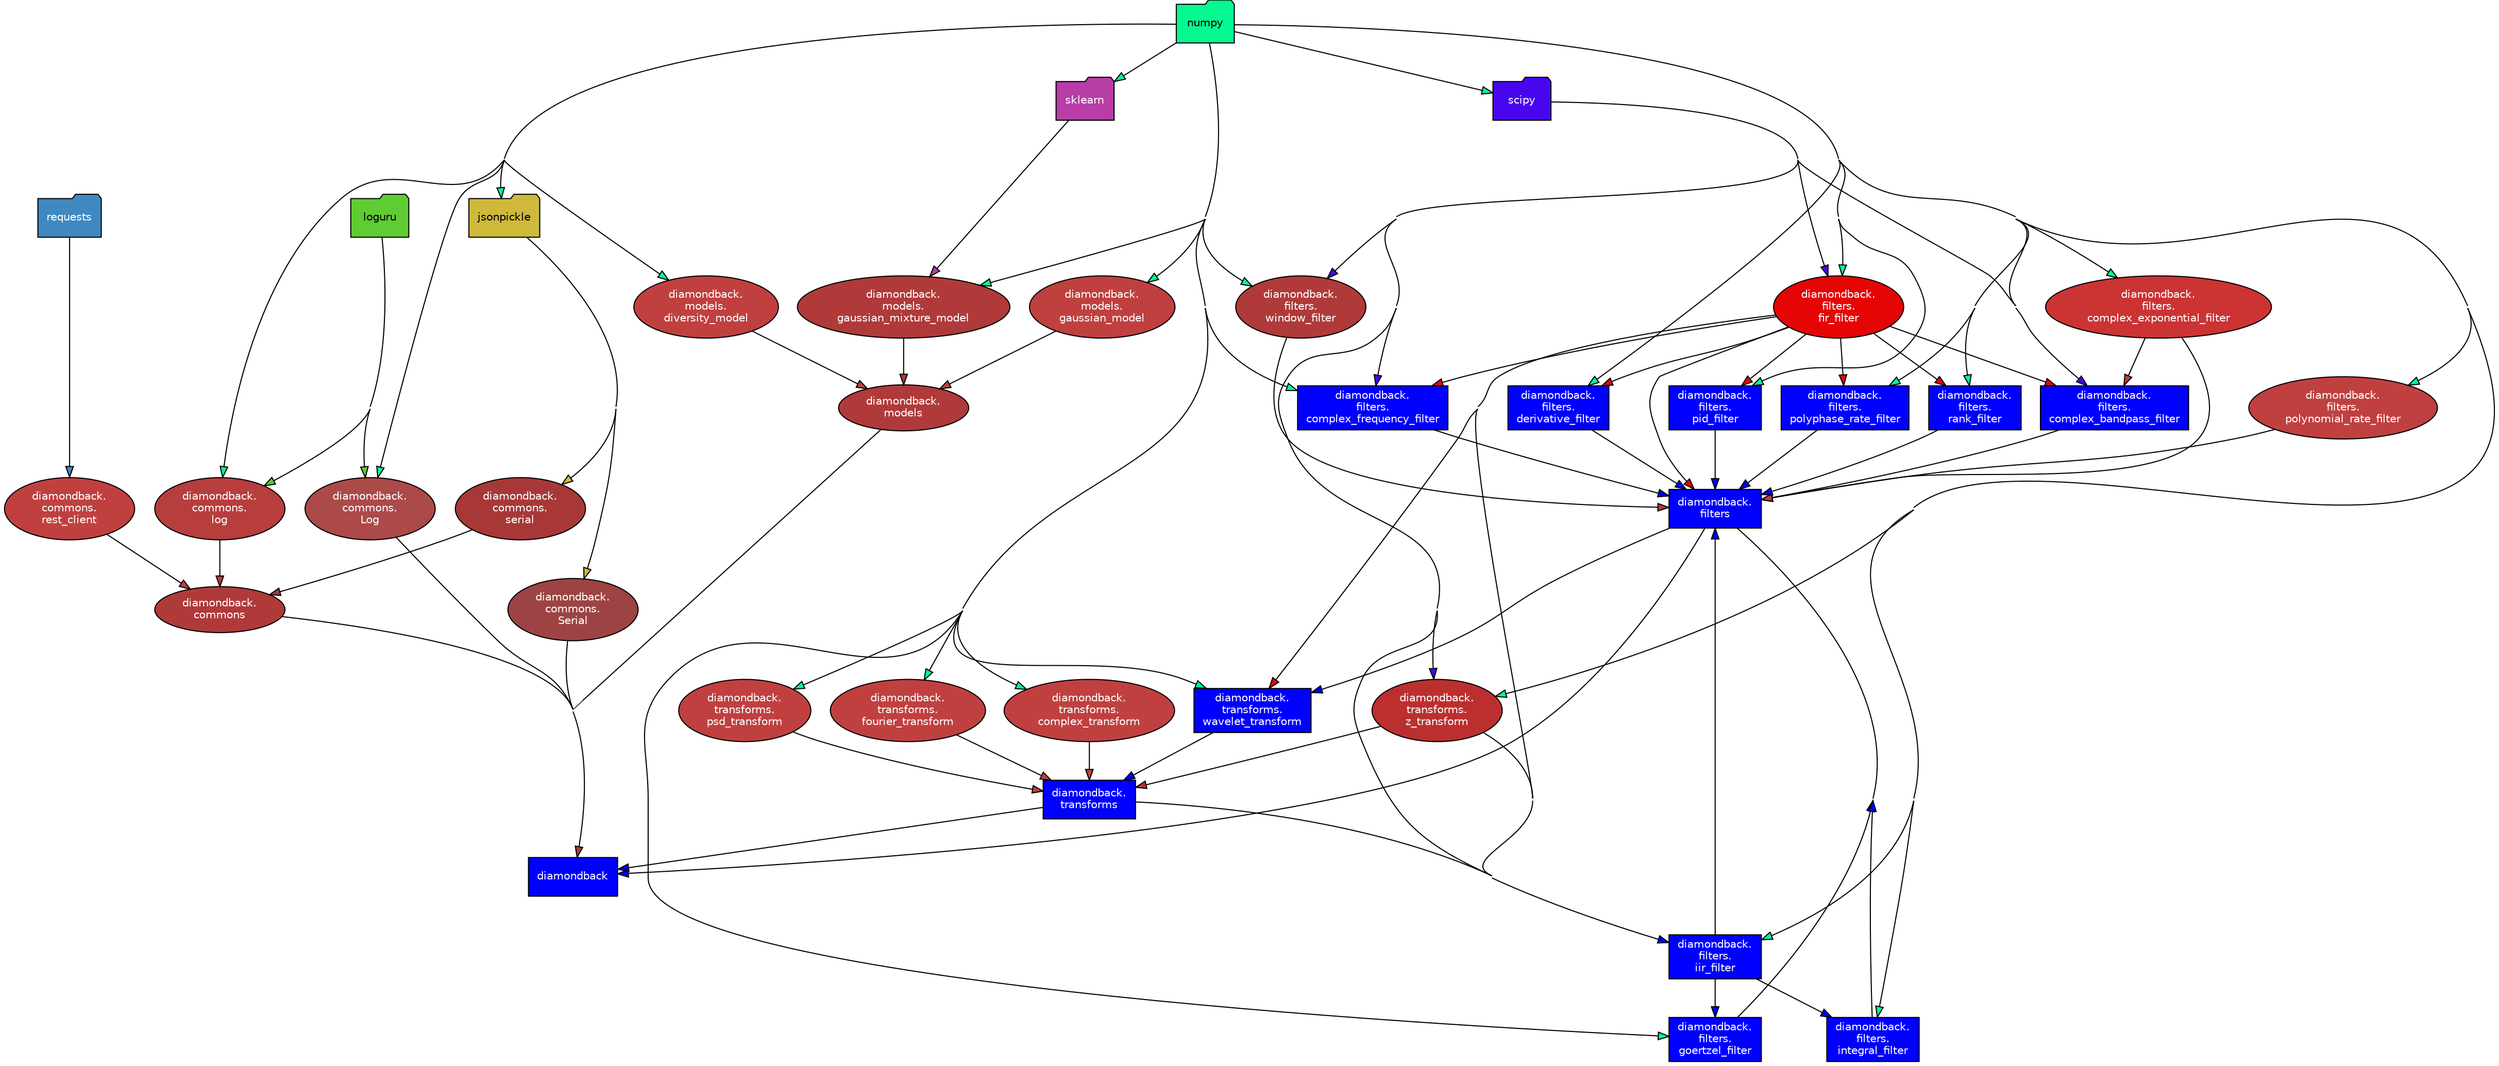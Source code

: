 
digraph G {
    concentrate = true;

    rankdir = TB;
    node [style=filled,fillcolor="#ffffff",fontcolor="#000000",fontname=Helvetica,fontsize=10];

    diamondback [fillcolor="blue",fontcolor="white",shape="box"];
    diamondback_commons [fillcolor="#b03a3a",fontcolor="#ffffff",label="diamondback\.\ncommons"];
    diamondback_commons_Log [fillcolor="#ac4949",fontcolor="#ffffff",label="diamondback\.\ncommons\.\nLog"];
    diamondback_commons_log [fillcolor="#b83d3d",fontcolor="#ffffff",label="diamondback\.\ncommons\.\nlog"];
    diamondback_commons_rest_client [fillcolor="#c04040",fontcolor="#ffffff",label="diamondback\.\ncommons\.\nrest_client"];
    diamondback_commons_Serial [fillcolor="#9d4343",fontcolor="#ffffff",label="diamondback\.\ncommons\.\nSerial"];
    diamondback_commons_serial [fillcolor="#a83838",fontcolor="#ffffff",label="diamondback\.\ncommons\.\nserial"];
    diamondback_filters [fillcolor="blue",fontcolor="white",label="diamondback\.\nfilters",shape="box"];
    diamondback_filters_complex_bandpass_filter [fillcolor="blue",fontcolor="white",label="diamondback\.\nfilters\.\ncomplex_bandpass_filter",shape="box"];
    diamondback_filters_complex_exponential_filter [fillcolor="#cc3333",fontcolor="#ffffff",label="diamondback\.\nfilters\.\ncomplex_exponential_filter"];
    diamondback_filters_complex_frequency_filter [fillcolor="blue",fontcolor="white",label="diamondback\.\nfilters\.\ncomplex_frequency_filter",shape="box"];
    diamondback_filters_derivative_filter [fillcolor="blue",fontcolor="white",label="diamondback\.\nfilters\.\nderivative_filter",shape="box"];
    diamondback_filters_fir_filter [fillcolor="#e50505",fontcolor="#ffffff",label="diamondback\.\nfilters\.\nfir_filter"];
    diamondback_filters_goertzel_filter [fillcolor="blue",fontcolor="white",label="diamondback\.\nfilters\.\ngoertzel_filter",shape="box"];
    diamondback_filters_iir_filter [fillcolor="blue",fontcolor="white",label="diamondback\.\nfilters\.\niir_filter",shape="box"];
    diamondback_filters_integral_filter [fillcolor="blue",fontcolor="white",label="diamondback\.\nfilters\.\nintegral_filter",shape="box"];
    diamondback_filters_pid_filter [fillcolor="blue",fontcolor="white",label="diamondback\.\nfilters\.\npid_filter",shape="box"];
    diamondback_filters_polynomial_rate_filter [fillcolor="#c04040",fontcolor="#ffffff",label="diamondback\.\nfilters\.\npolynomial_rate_filter"];
    diamondback_filters_polyphase_rate_filter [fillcolor="blue",fontcolor="white",label="diamondback\.\nfilters\.\npolyphase_rate_filter",shape="box"];
    diamondback_filters_rank_filter [fillcolor="blue",fontcolor="white",label="diamondback\.\nfilters\.\nrank_filter",shape="box"];
    diamondback_filters_window_filter [fillcolor="#b03a3a",fontcolor="#ffffff",label="diamondback\.\nfilters\.\nwindow_filter"];
    diamondback_models [fillcolor="#b03a3a",fontcolor="#ffffff",label="diamondback\.\nmodels"];
    diamondback_models_diversity_model [fillcolor="#c04040",fontcolor="#ffffff",label="diamondback\.\nmodels\.\ndiversity_model"];
    diamondback_models_gaussian_mixture_model [fillcolor="#b03a3a",fontcolor="#ffffff",label="diamondback\.\nmodels\.\ngaussian_mixture_model"];
    diamondback_models_gaussian_model [fillcolor="#c04040",fontcolor="#ffffff",label="diamondback\.\nmodels\.\ngaussian_model"];
    diamondback_transforms [fillcolor="blue",fontcolor="white",label="diamondback\.\ntransforms",shape="box"];
    diamondback_transforms_complex_transform [fillcolor="#c04040",fontcolor="#ffffff",label="diamondback\.\ntransforms\.\ncomplex_transform"];
    diamondback_transforms_fourier_transform [fillcolor="#c04040",fontcolor="#ffffff",label="diamondback\.\ntransforms\.\nfourier_transform"];
    diamondback_transforms_psd_transform [fillcolor="#c04040",fontcolor="#ffffff",label="diamondback\.\ntransforms\.\npsd_transform"];
    diamondback_transforms_wavelet_transform [fillcolor="blue",fontcolor="white",label="diamondback\.\ntransforms\.\nwavelet_transform",shape="box"];
    diamondback_transforms_z_transform [fillcolor="#bc2f2f",fontcolor="#ffffff",label="diamondback\.\ntransforms\.\nz_transform"];
    jsonpickle [fillcolor="#ceb93b",shape="folder"];
    loguru [fillcolor="#5fcc33",shape="folder"];
    numpy [fillcolor="#06f991",shape="folder"];
    requests [fillcolor="#4089c0",fontcolor="#ffffff",shape="folder"];
    scipy [fillcolor="#4806ef",fontcolor="#ffffff",shape="folder"];
    sklearn [fillcolor="#b83da6",fontcolor="#ffffff",shape="folder"];
    diamondback_commons -> diamondback [fillcolor="#b03a3a"];
    diamondback_commons_Log -> diamondback [fillcolor="#ac4949",minlen="2"];
    diamondback_commons_log -> diamondback_commons [fillcolor="#b83d3d",weight="2"];
    diamondback_commons_rest_client -> diamondback_commons [fillcolor="#c04040",weight="2"];
    diamondback_commons_Serial -> diamondback [fillcolor="#9d4343",minlen="2"];
    diamondback_commons_serial -> diamondback_commons [fillcolor="#a83838",weight="2"];
    diamondback_filters -> diamondback [fillcolor="blue"];
    diamondback_filters -> diamondback_transforms_wavelet_transform [fillcolor="blue",minlen="2"];
    diamondback_filters_complex_bandpass_filter -> diamondback_filters [fillcolor="blue",weight="2"];
    diamondback_filters_complex_exponential_filter -> diamondback_filters [fillcolor="#cc3333",weight="2"];
    diamondback_filters_complex_exponential_filter -> diamondback_filters_complex_bandpass_filter [fillcolor="#cc3333",weight="2"];
    diamondback_filters_complex_frequency_filter -> diamondback_filters [fillcolor="blue",weight="2"];
    diamondback_filters_derivative_filter -> diamondback_filters [fillcolor="blue",weight="2"];
    diamondback_filters_fir_filter -> diamondback_filters [fillcolor="#e50505",weight="2"];
    diamondback_filters_fir_filter -> diamondback_filters_complex_bandpass_filter [fillcolor="#e50505",weight="2"];
    diamondback_filters_fir_filter -> diamondback_filters_complex_frequency_filter [fillcolor="#e50505",weight="2"];
    diamondback_filters_fir_filter -> diamondback_filters_derivative_filter [fillcolor="#e50505",weight="2"];
    diamondback_filters_fir_filter -> diamondback_filters_iir_filter [fillcolor="#e50505",weight="2"];
    diamondback_filters_fir_filter -> diamondback_filters_pid_filter [fillcolor="#e50505",weight="2"];
    diamondback_filters_fir_filter -> diamondback_filters_polyphase_rate_filter [fillcolor="#e50505",weight="2"];
    diamondback_filters_fir_filter -> diamondback_filters_rank_filter [fillcolor="#e50505",weight="2"];
    diamondback_filters_fir_filter -> diamondback_transforms_wavelet_transform [fillcolor="#e50505",minlen="2"];
    diamondback_filters_goertzel_filter -> diamondback_filters [fillcolor="blue",weight="2"];
    diamondback_filters_iir_filter -> diamondback_filters [fillcolor="blue",weight="2"];
    diamondback_filters_iir_filter -> diamondback_filters_goertzel_filter [fillcolor="blue",weight="2"];
    diamondback_filters_iir_filter -> diamondback_filters_integral_filter [fillcolor="blue",weight="2"];
    diamondback_filters_integral_filter -> diamondback_filters [fillcolor="blue",weight="2"];
    diamondback_filters_pid_filter -> diamondback_filters [fillcolor="blue",weight="2"];
    diamondback_filters_polynomial_rate_filter -> diamondback_filters [fillcolor="#c04040",weight="2"];
    diamondback_filters_polyphase_rate_filter -> diamondback_filters [fillcolor="blue",weight="2"];
    diamondback_filters_rank_filter -> diamondback_filters [fillcolor="blue",weight="2"];
    diamondback_filters_window_filter -> diamondback_filters [fillcolor="#b03a3a",weight="2"];
    diamondback_models -> diamondback [fillcolor="#b03a3a"];
    diamondback_models_diversity_model -> diamondback_models [fillcolor="#c04040",weight="2"];
    diamondback_models_gaussian_mixture_model -> diamondback_models [fillcolor="#b03a3a",weight="2"];
    diamondback_models_gaussian_model -> diamondback_models [fillcolor="#c04040",weight="2"];
    diamondback_transforms -> diamondback [fillcolor="blue"];
    diamondback_transforms -> diamondback_filters_iir_filter [fillcolor="blue",minlen="2"];
    diamondback_transforms_complex_transform -> diamondback_transforms [fillcolor="#c04040",weight="2"];
    diamondback_transforms_fourier_transform -> diamondback_transforms [fillcolor="#c04040",weight="2"];
    diamondback_transforms_psd_transform -> diamondback_transforms [fillcolor="#c04040",weight="2"];
    diamondback_transforms_wavelet_transform -> diamondback_transforms [fillcolor="blue",weight="2"];
    diamondback_transforms_z_transform -> diamondback_filters_iir_filter [fillcolor="#bc2f2f",minlen="2"];
    diamondback_transforms_z_transform -> diamondback_transforms [fillcolor="#bc2f2f",weight="2"];
    jsonpickle -> diamondback_commons_Serial [fillcolor="#ceb93b",minlen="3"];
    jsonpickle -> diamondback_commons_serial [fillcolor="#ceb93b",minlen="3"];
    loguru -> diamondback_commons_Log [fillcolor="#5fcc33",minlen="3"];
    loguru -> diamondback_commons_log [fillcolor="#5fcc33",minlen="3"];
    numpy -> diamondback_commons_Log [fillcolor="#06f991",minlen="3"];
    numpy -> diamondback_commons_log [fillcolor="#06f991",minlen="3"];
    numpy -> diamondback_filters_complex_bandpass_filter [fillcolor="#06f991",minlen="3"];
    numpy -> diamondback_filters_complex_exponential_filter [fillcolor="#06f991",minlen="3"];
    numpy -> diamondback_filters_complex_frequency_filter [fillcolor="#06f991",minlen="3"];
    numpy -> diamondback_filters_derivative_filter [fillcolor="#06f991",minlen="3"];
    numpy -> diamondback_filters_fir_filter [fillcolor="#06f991",minlen="3"];
    numpy -> diamondback_filters_goertzel_filter [fillcolor="#06f991",minlen="3"];
    numpy -> diamondback_filters_iir_filter [fillcolor="#06f991",minlen="3"];
    numpy -> diamondback_filters_integral_filter [fillcolor="#06f991",minlen="3"];
    numpy -> diamondback_filters_pid_filter [fillcolor="#06f991",minlen="3"];
    numpy -> diamondback_filters_polynomial_rate_filter [fillcolor="#06f991",minlen="3"];
    numpy -> diamondback_filters_polyphase_rate_filter [fillcolor="#06f991",minlen="3"];
    numpy -> diamondback_filters_rank_filter [fillcolor="#06f991",minlen="3"];
    numpy -> diamondback_filters_window_filter [fillcolor="#06f991",minlen="3"];
    numpy -> diamondback_models_diversity_model [fillcolor="#06f991",minlen="3"];
    numpy -> diamondback_models_gaussian_mixture_model [fillcolor="#06f991",minlen="3"];
    numpy -> diamondback_models_gaussian_model [fillcolor="#06f991",minlen="3"];
    numpy -> diamondback_transforms_complex_transform [fillcolor="#06f991",minlen="3"];
    numpy -> diamondback_transforms_fourier_transform [fillcolor="#06f991",minlen="3"];
    numpy -> diamondback_transforms_psd_transform [fillcolor="#06f991",minlen="3"];
    numpy -> diamondback_transforms_wavelet_transform [fillcolor="#06f991",minlen="3"];
    numpy -> diamondback_transforms_z_transform [fillcolor="#06f991",minlen="3"];
    numpy -> jsonpickle [fillcolor="#06f991",minlen="3"];
    numpy -> scipy [fillcolor="#06f991"];
    numpy -> sklearn [fillcolor="#06f991"];
    requests -> diamondback_commons_rest_client [fillcolor="#4089c0",minlen="3"];
    scipy -> diamondback_filters_complex_bandpass_filter [fillcolor="#4806ef",minlen="3"];
    scipy -> diamondback_filters_complex_frequency_filter [fillcolor="#4806ef",minlen="3"];
    scipy -> diamondback_filters_fir_filter [fillcolor="#4806ef",minlen="3"];
    scipy -> diamondback_filters_iir_filter [fillcolor="#4806ef",minlen="3"];
    scipy -> diamondback_filters_window_filter [fillcolor="#4806ef",minlen="3"];
    scipy -> diamondback_transforms_z_transform [fillcolor="#4806ef",minlen="3"];
    sklearn -> diamondback_models_gaussian_mixture_model [fillcolor="#b83da6",minlen="3"];
}

